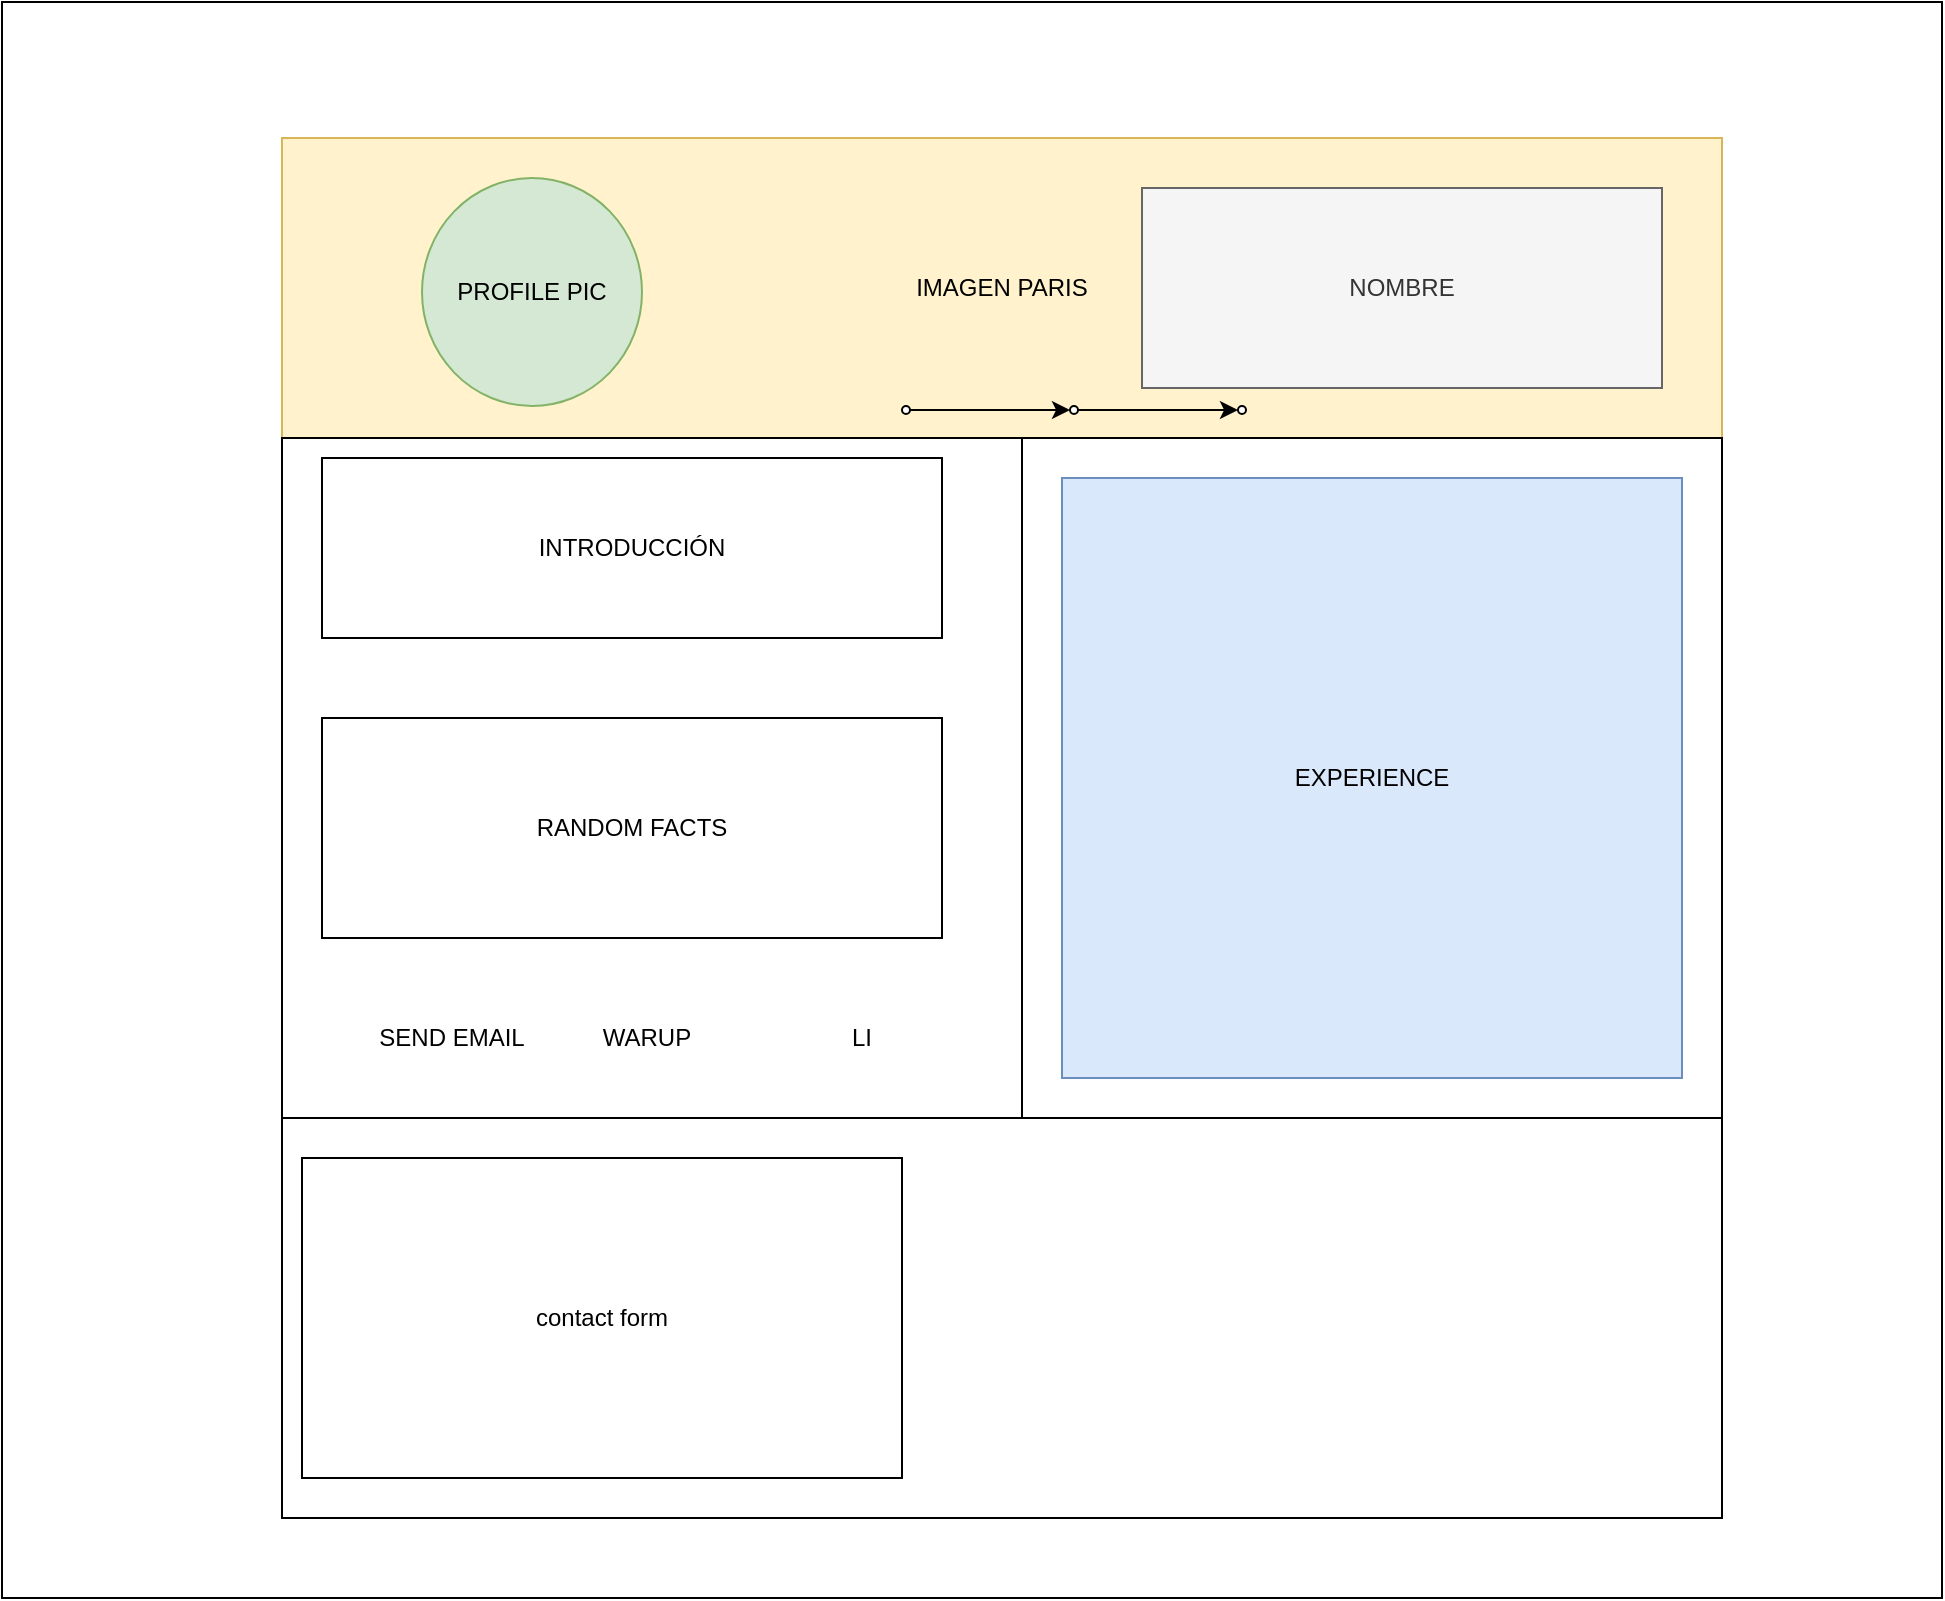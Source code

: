 <mxfile version="13.3.5" type="device"><diagram name="Page-1" id="2cc2dc42-3aac-f2a9-1cec-7a8b7cbee084"><mxGraphModel dx="238" dy="832" grid="1" gridSize="10" guides="1" tooltips="1" connect="1" arrows="1" fold="1" page="1" pageScale="1" pageWidth="1100" pageHeight="850" background="#ffffff" math="0" shadow="0"><root><mxCell id="0"/><mxCell id="1" parent="0"/><mxCell id="F-t_pUrYZhn-dvFiv0SJ-1" value="" style="rounded=0;whiteSpace=wrap;html=1;" vertex="1" parent="1"><mxGeometry x="1190" y="32" width="970" height="798" as="geometry"/></mxCell><mxCell id="F-t_pUrYZhn-dvFiv0SJ-3" value="IMAGEN PARIS&lt;br&gt;" style="rounded=0;whiteSpace=wrap;html=1;fillColor=#fff2cc;strokeColor=#d6b656;" vertex="1" parent="1"><mxGeometry x="1330" y="100" width="720" height="150" as="geometry"/></mxCell><mxCell id="F-t_pUrYZhn-dvFiv0SJ-2" value="PROFILE PIC" style="ellipse;whiteSpace=wrap;html=1;fillColor=#d5e8d4;strokeColor=#82b366;" vertex="1" parent="1"><mxGeometry x="1400" y="120" width="110" height="114" as="geometry"/></mxCell><mxCell id="F-t_pUrYZhn-dvFiv0SJ-4" value="NOMBRE" style="text;html=1;align=center;verticalAlign=middle;whiteSpace=wrap;rounded=0;fillColor=#f5f5f5;strokeColor=#666666;fontColor=#333333;" vertex="1" parent="1"><mxGeometry x="1760" y="125" width="260" height="100" as="geometry"/></mxCell><mxCell id="F-t_pUrYZhn-dvFiv0SJ-6" value="" style="rounded=0;whiteSpace=wrap;html=1;" vertex="1" parent="1"><mxGeometry x="1330" y="590" width="720" height="200" as="geometry"/></mxCell><mxCell id="F-t_pUrYZhn-dvFiv0SJ-7" value="contact form" style="rounded=0;whiteSpace=wrap;html=1;" vertex="1" parent="1"><mxGeometry x="1340" y="610" width="300" height="160" as="geometry"/></mxCell><mxCell id="F-t_pUrYZhn-dvFiv0SJ-8" value="" style="rounded=0;whiteSpace=wrap;html=1;" vertex="1" parent="1"><mxGeometry x="1330" y="250" width="370" height="340" as="geometry"/></mxCell><mxCell id="F-t_pUrYZhn-dvFiv0SJ-9" value="" style="rounded=0;whiteSpace=wrap;html=1;" vertex="1" parent="1"><mxGeometry x="1700" y="250" width="350" height="340" as="geometry"/></mxCell><mxCell id="F-t_pUrYZhn-dvFiv0SJ-10" value="RANDOM FACTS" style="rounded=0;whiteSpace=wrap;html=1;" vertex="1" parent="1"><mxGeometry x="1350" y="390" width="310" height="110" as="geometry"/></mxCell><mxCell id="F-t_pUrYZhn-dvFiv0SJ-11" value="SEND EMAIL" style="text;html=1;strokeColor=none;fillColor=none;align=center;verticalAlign=middle;whiteSpace=wrap;rounded=0;" vertex="1" parent="1"><mxGeometry x="1370" y="540" width="90" height="20" as="geometry"/></mxCell><mxCell id="F-t_pUrYZhn-dvFiv0SJ-12" value="EXPERIENCE" style="text;html=1;strokeColor=#6c8ebf;fillColor=#dae8fc;align=center;verticalAlign=middle;whiteSpace=wrap;rounded=0;" vertex="1" parent="1"><mxGeometry x="1720" y="270" width="310" height="300" as="geometry"/></mxCell><mxCell id="F-t_pUrYZhn-dvFiv0SJ-13" value="INTRODUCCIÓN" style="rounded=0;whiteSpace=wrap;html=1;" vertex="1" parent="1"><mxGeometry x="1350" y="260" width="310" height="90" as="geometry"/></mxCell><mxCell id="F-t_pUrYZhn-dvFiv0SJ-15" value="WARUP" style="text;html=1;strokeColor=none;fillColor=none;align=center;verticalAlign=middle;whiteSpace=wrap;rounded=0;" vertex="1" parent="1"><mxGeometry x="1485" y="540" width="55" height="20" as="geometry"/></mxCell><mxCell id="F-t_pUrYZhn-dvFiv0SJ-16" value="LI" style="text;html=1;strokeColor=none;fillColor=none;align=center;verticalAlign=middle;whiteSpace=wrap;rounded=0;" vertex="1" parent="1"><mxGeometry x="1600" y="540" width="40" height="20" as="geometry"/></mxCell><mxCell id="F-t_pUrYZhn-dvFiv0SJ-21" value="" style="edgeStyle=orthogonalEdgeStyle;rounded=0;orthogonalLoop=1;jettySize=auto;html=1;" edge="1" parent="1" source="F-t_pUrYZhn-dvFiv0SJ-19" target="F-t_pUrYZhn-dvFiv0SJ-20"><mxGeometry relative="1" as="geometry"/></mxCell><mxCell id="F-t_pUrYZhn-dvFiv0SJ-19" value="" style="ellipse;whiteSpace=wrap;html=1;aspect=fixed;" vertex="1" parent="1"><mxGeometry x="1640" y="234" width="4" height="4" as="geometry"/></mxCell><mxCell id="F-t_pUrYZhn-dvFiv0SJ-23" value="" style="edgeStyle=orthogonalEdgeStyle;rounded=0;orthogonalLoop=1;jettySize=auto;html=1;" edge="1" parent="1" source="F-t_pUrYZhn-dvFiv0SJ-20" target="F-t_pUrYZhn-dvFiv0SJ-22"><mxGeometry relative="1" as="geometry"/></mxCell><mxCell id="F-t_pUrYZhn-dvFiv0SJ-20" value="" style="ellipse;whiteSpace=wrap;html=1;aspect=fixed;" vertex="1" parent="1"><mxGeometry x="1724" y="234" width="4" height="4" as="geometry"/></mxCell><mxCell id="F-t_pUrYZhn-dvFiv0SJ-22" value="" style="ellipse;whiteSpace=wrap;html=1;aspect=fixed;" vertex="1" parent="1"><mxGeometry x="1808" y="234" width="4" height="4" as="geometry"/></mxCell></root></mxGraphModel></diagram></mxfile>